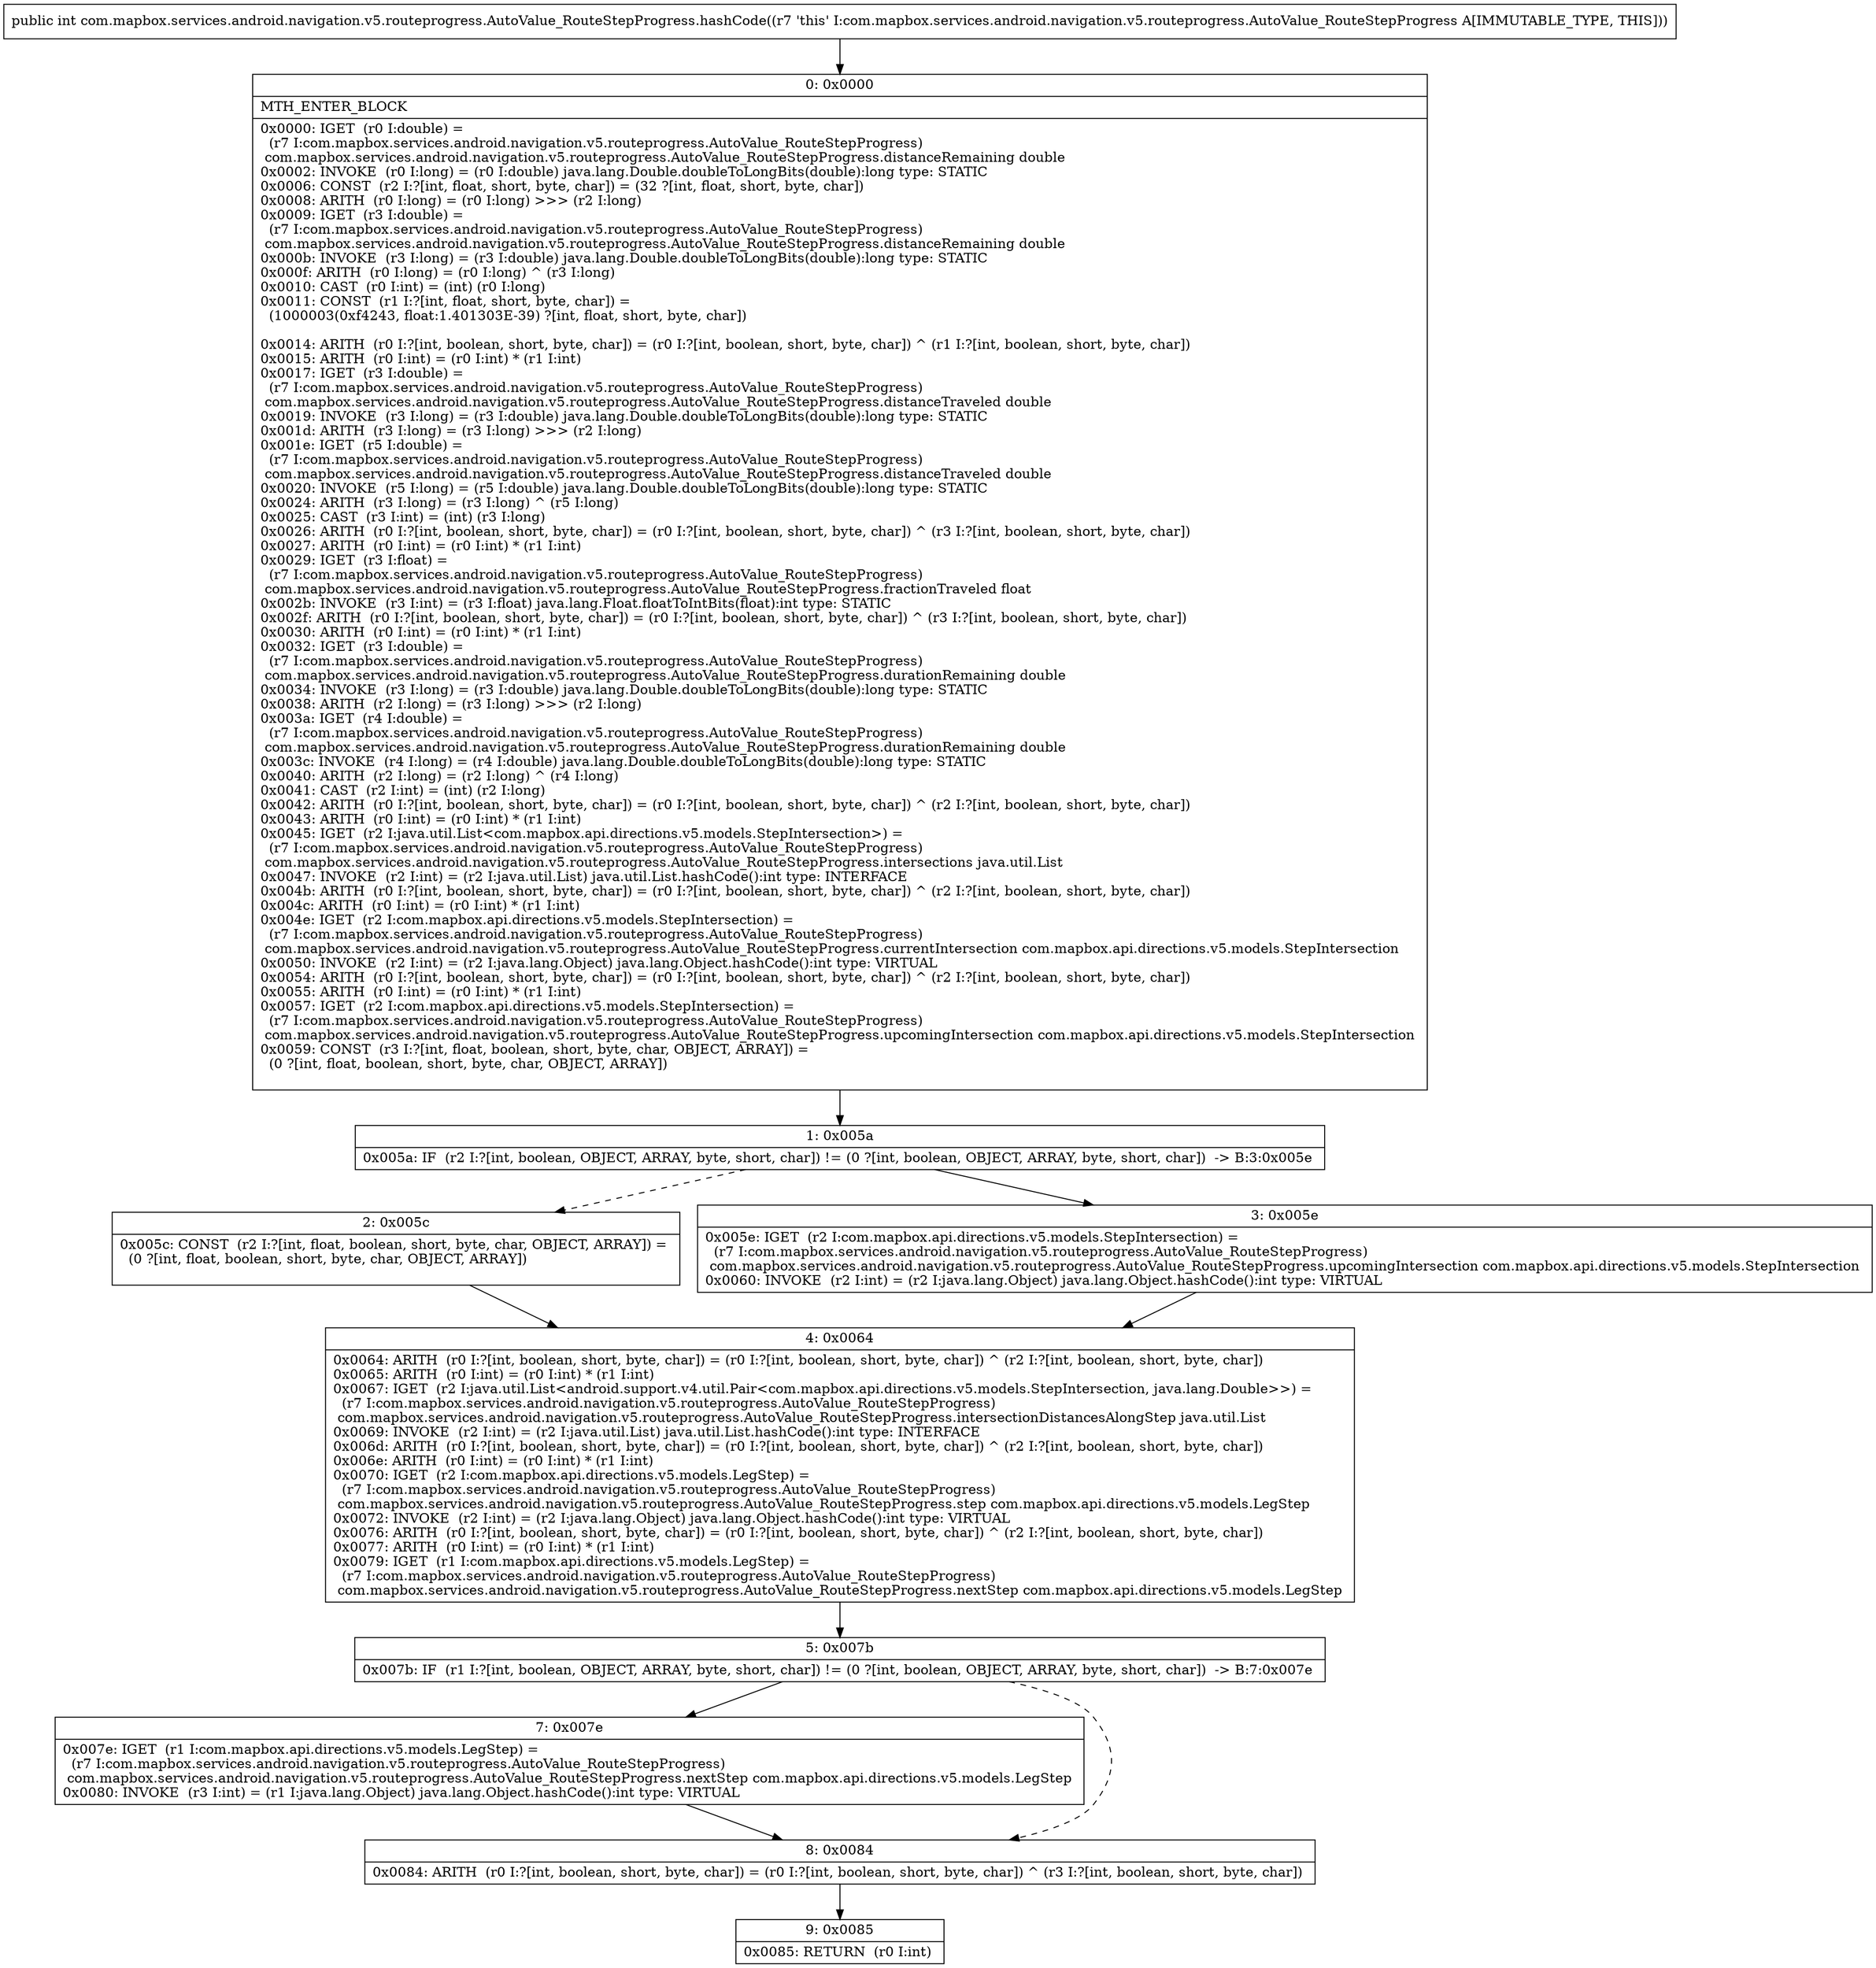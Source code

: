 digraph "CFG forcom.mapbox.services.android.navigation.v5.routeprogress.AutoValue_RouteStepProgress.hashCode()I" {
Node_0 [shape=record,label="{0\:\ 0x0000|MTH_ENTER_BLOCK\l|0x0000: IGET  (r0 I:double) = \l  (r7 I:com.mapbox.services.android.navigation.v5.routeprogress.AutoValue_RouteStepProgress)\l com.mapbox.services.android.navigation.v5.routeprogress.AutoValue_RouteStepProgress.distanceRemaining double \l0x0002: INVOKE  (r0 I:long) = (r0 I:double) java.lang.Double.doubleToLongBits(double):long type: STATIC \l0x0006: CONST  (r2 I:?[int, float, short, byte, char]) = (32 ?[int, float, short, byte, char]) \l0x0008: ARITH  (r0 I:long) = (r0 I:long) \>\>\> (r2 I:long) \l0x0009: IGET  (r3 I:double) = \l  (r7 I:com.mapbox.services.android.navigation.v5.routeprogress.AutoValue_RouteStepProgress)\l com.mapbox.services.android.navigation.v5.routeprogress.AutoValue_RouteStepProgress.distanceRemaining double \l0x000b: INVOKE  (r3 I:long) = (r3 I:double) java.lang.Double.doubleToLongBits(double):long type: STATIC \l0x000f: ARITH  (r0 I:long) = (r0 I:long) ^ (r3 I:long) \l0x0010: CAST  (r0 I:int) = (int) (r0 I:long) \l0x0011: CONST  (r1 I:?[int, float, short, byte, char]) = \l  (1000003(0xf4243, float:1.401303E\-39) ?[int, float, short, byte, char])\l \l0x0014: ARITH  (r0 I:?[int, boolean, short, byte, char]) = (r0 I:?[int, boolean, short, byte, char]) ^ (r1 I:?[int, boolean, short, byte, char]) \l0x0015: ARITH  (r0 I:int) = (r0 I:int) * (r1 I:int) \l0x0017: IGET  (r3 I:double) = \l  (r7 I:com.mapbox.services.android.navigation.v5.routeprogress.AutoValue_RouteStepProgress)\l com.mapbox.services.android.navigation.v5.routeprogress.AutoValue_RouteStepProgress.distanceTraveled double \l0x0019: INVOKE  (r3 I:long) = (r3 I:double) java.lang.Double.doubleToLongBits(double):long type: STATIC \l0x001d: ARITH  (r3 I:long) = (r3 I:long) \>\>\> (r2 I:long) \l0x001e: IGET  (r5 I:double) = \l  (r7 I:com.mapbox.services.android.navigation.v5.routeprogress.AutoValue_RouteStepProgress)\l com.mapbox.services.android.navigation.v5.routeprogress.AutoValue_RouteStepProgress.distanceTraveled double \l0x0020: INVOKE  (r5 I:long) = (r5 I:double) java.lang.Double.doubleToLongBits(double):long type: STATIC \l0x0024: ARITH  (r3 I:long) = (r3 I:long) ^ (r5 I:long) \l0x0025: CAST  (r3 I:int) = (int) (r3 I:long) \l0x0026: ARITH  (r0 I:?[int, boolean, short, byte, char]) = (r0 I:?[int, boolean, short, byte, char]) ^ (r3 I:?[int, boolean, short, byte, char]) \l0x0027: ARITH  (r0 I:int) = (r0 I:int) * (r1 I:int) \l0x0029: IGET  (r3 I:float) = \l  (r7 I:com.mapbox.services.android.navigation.v5.routeprogress.AutoValue_RouteStepProgress)\l com.mapbox.services.android.navigation.v5.routeprogress.AutoValue_RouteStepProgress.fractionTraveled float \l0x002b: INVOKE  (r3 I:int) = (r3 I:float) java.lang.Float.floatToIntBits(float):int type: STATIC \l0x002f: ARITH  (r0 I:?[int, boolean, short, byte, char]) = (r0 I:?[int, boolean, short, byte, char]) ^ (r3 I:?[int, boolean, short, byte, char]) \l0x0030: ARITH  (r0 I:int) = (r0 I:int) * (r1 I:int) \l0x0032: IGET  (r3 I:double) = \l  (r7 I:com.mapbox.services.android.navigation.v5.routeprogress.AutoValue_RouteStepProgress)\l com.mapbox.services.android.navigation.v5.routeprogress.AutoValue_RouteStepProgress.durationRemaining double \l0x0034: INVOKE  (r3 I:long) = (r3 I:double) java.lang.Double.doubleToLongBits(double):long type: STATIC \l0x0038: ARITH  (r2 I:long) = (r3 I:long) \>\>\> (r2 I:long) \l0x003a: IGET  (r4 I:double) = \l  (r7 I:com.mapbox.services.android.navigation.v5.routeprogress.AutoValue_RouteStepProgress)\l com.mapbox.services.android.navigation.v5.routeprogress.AutoValue_RouteStepProgress.durationRemaining double \l0x003c: INVOKE  (r4 I:long) = (r4 I:double) java.lang.Double.doubleToLongBits(double):long type: STATIC \l0x0040: ARITH  (r2 I:long) = (r2 I:long) ^ (r4 I:long) \l0x0041: CAST  (r2 I:int) = (int) (r2 I:long) \l0x0042: ARITH  (r0 I:?[int, boolean, short, byte, char]) = (r0 I:?[int, boolean, short, byte, char]) ^ (r2 I:?[int, boolean, short, byte, char]) \l0x0043: ARITH  (r0 I:int) = (r0 I:int) * (r1 I:int) \l0x0045: IGET  (r2 I:java.util.List\<com.mapbox.api.directions.v5.models.StepIntersection\>) = \l  (r7 I:com.mapbox.services.android.navigation.v5.routeprogress.AutoValue_RouteStepProgress)\l com.mapbox.services.android.navigation.v5.routeprogress.AutoValue_RouteStepProgress.intersections java.util.List \l0x0047: INVOKE  (r2 I:int) = (r2 I:java.util.List) java.util.List.hashCode():int type: INTERFACE \l0x004b: ARITH  (r0 I:?[int, boolean, short, byte, char]) = (r0 I:?[int, boolean, short, byte, char]) ^ (r2 I:?[int, boolean, short, byte, char]) \l0x004c: ARITH  (r0 I:int) = (r0 I:int) * (r1 I:int) \l0x004e: IGET  (r2 I:com.mapbox.api.directions.v5.models.StepIntersection) = \l  (r7 I:com.mapbox.services.android.navigation.v5.routeprogress.AutoValue_RouteStepProgress)\l com.mapbox.services.android.navigation.v5.routeprogress.AutoValue_RouteStepProgress.currentIntersection com.mapbox.api.directions.v5.models.StepIntersection \l0x0050: INVOKE  (r2 I:int) = (r2 I:java.lang.Object) java.lang.Object.hashCode():int type: VIRTUAL \l0x0054: ARITH  (r0 I:?[int, boolean, short, byte, char]) = (r0 I:?[int, boolean, short, byte, char]) ^ (r2 I:?[int, boolean, short, byte, char]) \l0x0055: ARITH  (r0 I:int) = (r0 I:int) * (r1 I:int) \l0x0057: IGET  (r2 I:com.mapbox.api.directions.v5.models.StepIntersection) = \l  (r7 I:com.mapbox.services.android.navigation.v5.routeprogress.AutoValue_RouteStepProgress)\l com.mapbox.services.android.navigation.v5.routeprogress.AutoValue_RouteStepProgress.upcomingIntersection com.mapbox.api.directions.v5.models.StepIntersection \l0x0059: CONST  (r3 I:?[int, float, boolean, short, byte, char, OBJECT, ARRAY]) = \l  (0 ?[int, float, boolean, short, byte, char, OBJECT, ARRAY])\l \l}"];
Node_1 [shape=record,label="{1\:\ 0x005a|0x005a: IF  (r2 I:?[int, boolean, OBJECT, ARRAY, byte, short, char]) != (0 ?[int, boolean, OBJECT, ARRAY, byte, short, char])  \-\> B:3:0x005e \l}"];
Node_2 [shape=record,label="{2\:\ 0x005c|0x005c: CONST  (r2 I:?[int, float, boolean, short, byte, char, OBJECT, ARRAY]) = \l  (0 ?[int, float, boolean, short, byte, char, OBJECT, ARRAY])\l \l}"];
Node_3 [shape=record,label="{3\:\ 0x005e|0x005e: IGET  (r2 I:com.mapbox.api.directions.v5.models.StepIntersection) = \l  (r7 I:com.mapbox.services.android.navigation.v5.routeprogress.AutoValue_RouteStepProgress)\l com.mapbox.services.android.navigation.v5.routeprogress.AutoValue_RouteStepProgress.upcomingIntersection com.mapbox.api.directions.v5.models.StepIntersection \l0x0060: INVOKE  (r2 I:int) = (r2 I:java.lang.Object) java.lang.Object.hashCode():int type: VIRTUAL \l}"];
Node_4 [shape=record,label="{4\:\ 0x0064|0x0064: ARITH  (r0 I:?[int, boolean, short, byte, char]) = (r0 I:?[int, boolean, short, byte, char]) ^ (r2 I:?[int, boolean, short, byte, char]) \l0x0065: ARITH  (r0 I:int) = (r0 I:int) * (r1 I:int) \l0x0067: IGET  (r2 I:java.util.List\<android.support.v4.util.Pair\<com.mapbox.api.directions.v5.models.StepIntersection, java.lang.Double\>\>) = \l  (r7 I:com.mapbox.services.android.navigation.v5.routeprogress.AutoValue_RouteStepProgress)\l com.mapbox.services.android.navigation.v5.routeprogress.AutoValue_RouteStepProgress.intersectionDistancesAlongStep java.util.List \l0x0069: INVOKE  (r2 I:int) = (r2 I:java.util.List) java.util.List.hashCode():int type: INTERFACE \l0x006d: ARITH  (r0 I:?[int, boolean, short, byte, char]) = (r0 I:?[int, boolean, short, byte, char]) ^ (r2 I:?[int, boolean, short, byte, char]) \l0x006e: ARITH  (r0 I:int) = (r0 I:int) * (r1 I:int) \l0x0070: IGET  (r2 I:com.mapbox.api.directions.v5.models.LegStep) = \l  (r7 I:com.mapbox.services.android.navigation.v5.routeprogress.AutoValue_RouteStepProgress)\l com.mapbox.services.android.navigation.v5.routeprogress.AutoValue_RouteStepProgress.step com.mapbox.api.directions.v5.models.LegStep \l0x0072: INVOKE  (r2 I:int) = (r2 I:java.lang.Object) java.lang.Object.hashCode():int type: VIRTUAL \l0x0076: ARITH  (r0 I:?[int, boolean, short, byte, char]) = (r0 I:?[int, boolean, short, byte, char]) ^ (r2 I:?[int, boolean, short, byte, char]) \l0x0077: ARITH  (r0 I:int) = (r0 I:int) * (r1 I:int) \l0x0079: IGET  (r1 I:com.mapbox.api.directions.v5.models.LegStep) = \l  (r7 I:com.mapbox.services.android.navigation.v5.routeprogress.AutoValue_RouteStepProgress)\l com.mapbox.services.android.navigation.v5.routeprogress.AutoValue_RouteStepProgress.nextStep com.mapbox.api.directions.v5.models.LegStep \l}"];
Node_5 [shape=record,label="{5\:\ 0x007b|0x007b: IF  (r1 I:?[int, boolean, OBJECT, ARRAY, byte, short, char]) != (0 ?[int, boolean, OBJECT, ARRAY, byte, short, char])  \-\> B:7:0x007e \l}"];
Node_7 [shape=record,label="{7\:\ 0x007e|0x007e: IGET  (r1 I:com.mapbox.api.directions.v5.models.LegStep) = \l  (r7 I:com.mapbox.services.android.navigation.v5.routeprogress.AutoValue_RouteStepProgress)\l com.mapbox.services.android.navigation.v5.routeprogress.AutoValue_RouteStepProgress.nextStep com.mapbox.api.directions.v5.models.LegStep \l0x0080: INVOKE  (r3 I:int) = (r1 I:java.lang.Object) java.lang.Object.hashCode():int type: VIRTUAL \l}"];
Node_8 [shape=record,label="{8\:\ 0x0084|0x0084: ARITH  (r0 I:?[int, boolean, short, byte, char]) = (r0 I:?[int, boolean, short, byte, char]) ^ (r3 I:?[int, boolean, short, byte, char]) \l}"];
Node_9 [shape=record,label="{9\:\ 0x0085|0x0085: RETURN  (r0 I:int) \l}"];
MethodNode[shape=record,label="{public int com.mapbox.services.android.navigation.v5.routeprogress.AutoValue_RouteStepProgress.hashCode((r7 'this' I:com.mapbox.services.android.navigation.v5.routeprogress.AutoValue_RouteStepProgress A[IMMUTABLE_TYPE, THIS])) }"];
MethodNode -> Node_0;
Node_0 -> Node_1;
Node_1 -> Node_2[style=dashed];
Node_1 -> Node_3;
Node_2 -> Node_4;
Node_3 -> Node_4;
Node_4 -> Node_5;
Node_5 -> Node_7;
Node_5 -> Node_8[style=dashed];
Node_7 -> Node_8;
Node_8 -> Node_9;
}

